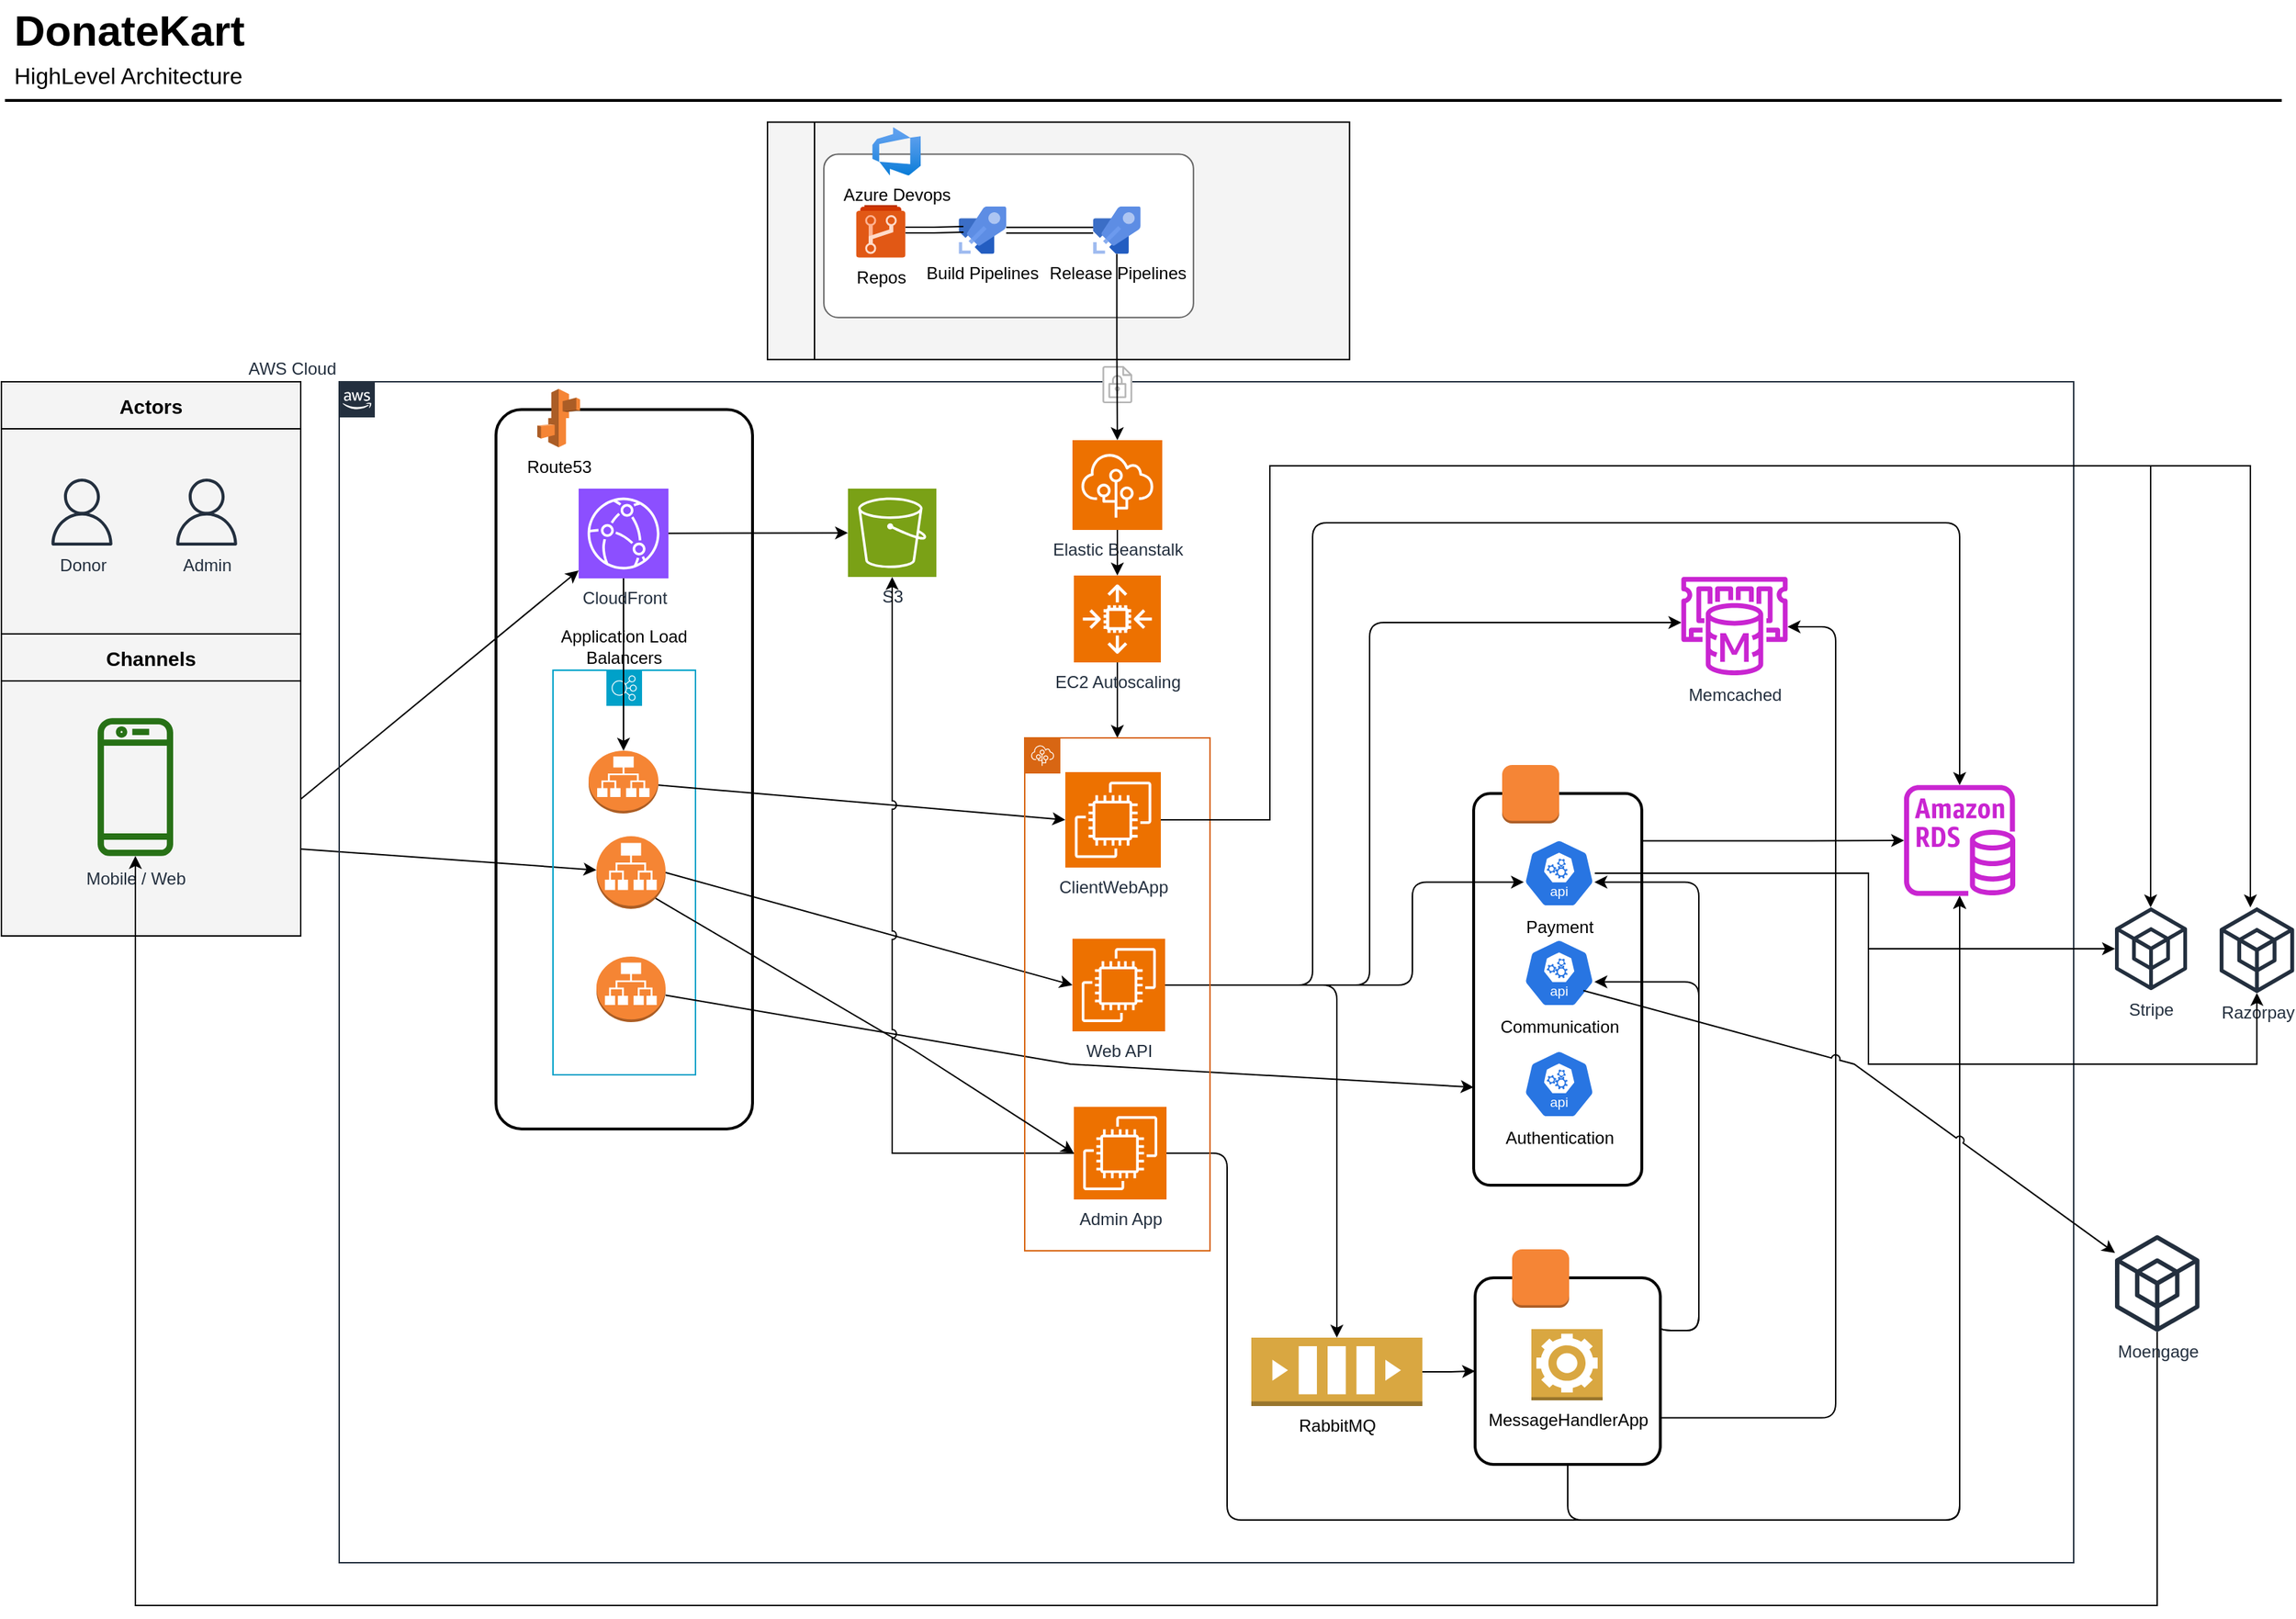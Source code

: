 <mxfile version="26.0.16">
  <diagram id="Ht1M8jgEwFfnCIfOTk4-" name="Page-1">
    <mxGraphModel dx="2954" dy="1098" grid="1" gridSize="10" guides="1" tooltips="1" connect="1" arrows="1" fold="1" page="1" pageScale="1" pageWidth="827" pageHeight="1169" math="0" shadow="0">
      <root>
        <mxCell id="0" />
        <mxCell id="1" parent="0" />
        <mxCell id="fp2YjINmD0HIYM60DAj_-10" style="rounded=0;orthogonalLoop=1;jettySize=auto;html=1;" parent="1" target="JclMTh5I75rumQ6ye4YY-29" edge="1">
          <mxGeometry relative="1" as="geometry">
            <mxPoint x="240" y="619" as="sourcePoint" />
          </mxGeometry>
        </mxCell>
        <mxCell id="fp2YjINmD0HIYM60DAj_-9" style="rounded=0;orthogonalLoop=1;jettySize=auto;html=1;" parent="1" target="JclMTh5I75rumQ6ye4YY-11" edge="1">
          <mxGeometry relative="1" as="geometry">
            <mxPoint x="240" y="584" as="sourcePoint" />
          </mxGeometry>
        </mxCell>
        <mxCell id="jZVaUwOg5UY3L9NAnvdq-71" value="AWS Cloud" style="points=[[0,0],[0.25,0],[0.5,0],[0.75,0],[1,0],[1,0.25],[1,0.5],[1,0.75],[1,1],[0.75,1],[0.5,1],[0.25,1],[0,1],[0,0.75],[0,0.5],[0,0.25]];outlineConnect=0;gradientColor=none;html=1;whiteSpace=wrap;fontSize=12;fontStyle=0;shape=mxgraph.aws4.group;grIcon=mxgraph.aws4.group_aws_cloud_alt;strokeColor=#232F3E;fillColor=none;verticalAlign=bottom;align=right;spacingLeft=30;fontColor=#232F3E;dashed=0;labelBackgroundColor=none;container=1;pointerEvents=0;collapsible=0;recursiveResize=0;labelPosition=left;verticalLabelPosition=top;" parent="1" vertex="1">
          <mxGeometry x="267" y="291" width="1217" height="829" as="geometry" />
        </mxCell>
        <mxCell id="JclMTh5I75rumQ6ye4YY-43" value="" style="rounded=1;arcSize=10;dashed=0;fillColor=none;gradientColor=none;strokeWidth=2;labelPosition=left;verticalLabelPosition=top;align=right;verticalAlign=bottom;" parent="jZVaUwOg5UY3L9NAnvdq-71" vertex="1">
          <mxGeometry x="110" y="19.5" width="180" height="505" as="geometry" />
        </mxCell>
        <mxCell id="fp2YjINmD0HIYM60DAj_-79" value="&lt;span style=&quot;color: rgb(0, 0, 0); text-wrap-mode: nowrap;&quot;&gt;Application Load Balancers&lt;/span&gt;" style="sketch=0;outlineConnect=0;gradientColor=none;html=1;whiteSpace=wrap;fontSize=12;fontStyle=0;shape=mxgraph.aws4.groupCenter;grIcon=mxgraph.aws4.group_elastic_load_balancing;grStroke=1;strokeColor=#00A1C9;fillColor=none;verticalAlign=bottom;align=center;fontColor=#00A1C9;dashed=0;spacingTop=25;labelPosition=center;verticalLabelPosition=top;" parent="jZVaUwOg5UY3L9NAnvdq-71" vertex="1">
          <mxGeometry x="150" y="202.5" width="100" height="284" as="geometry" />
        </mxCell>
        <mxCell id="JclMTh5I75rumQ6ye4YY-44" value="Route53" style="dashed=0;html=1;shape=mxgraph.aws3.elastic_beanstalk;fillColor=#F58536;gradientColor=none;dashed=0;verticalAlign=top;labelPosition=center;verticalLabelPosition=bottom;align=center;" parent="jZVaUwOg5UY3L9NAnvdq-71" vertex="1">
          <mxGeometry x="139" y="5" width="30" height="41" as="geometry" />
        </mxCell>
        <mxCell id="JclMTh5I75rumQ6ye4YY-3" value="Elastic Beanstalk" style="sketch=0;points=[[0,0,0],[0.25,0,0],[0.5,0,0],[0.75,0,0],[1,0,0],[0,1,0],[0.25,1,0],[0.5,1,0],[0.75,1,0],[1,1,0],[0,0.25,0],[0,0.5,0],[0,0.75,0],[1,0.25,0],[1,0.5,0],[1,0.75,0]];outlineConnect=0;fontColor=#232F3E;fillColor=#ED7100;strokeColor=#ffffff;dashed=0;verticalLabelPosition=bottom;verticalAlign=top;align=center;html=1;fontSize=12;fontStyle=0;aspect=fixed;shape=mxgraph.aws4.resourceIcon;resIcon=mxgraph.aws4.elastic_beanstalk;" parent="jZVaUwOg5UY3L9NAnvdq-71" vertex="1">
          <mxGeometry x="514.5" y="41" width="63" height="63" as="geometry" />
        </mxCell>
        <mxCell id="JclMTh5I75rumQ6ye4YY-7" value="ClientWebApp" style="sketch=0;points=[[0,0,0],[0.25,0,0],[0.5,0,0],[0.75,0,0],[1,0,0],[0,1,0],[0.25,1,0],[0.5,1,0],[0.75,1,0],[1,1,0],[0,0.25,0],[0,0.5,0],[0,0.75,0],[1,0.25,0],[1,0.5,0],[1,0.75,0]];outlineConnect=0;fontColor=#232F3E;fillColor=#ED7100;strokeColor=#ffffff;dashed=0;verticalLabelPosition=bottom;verticalAlign=top;align=center;html=1;fontSize=12;fontStyle=0;aspect=fixed;shape=mxgraph.aws4.resourceIcon;resIcon=mxgraph.aws4.ec2;" parent="jZVaUwOg5UY3L9NAnvdq-71" vertex="1">
          <mxGeometry x="509.5" y="274" width="67" height="67" as="geometry" />
        </mxCell>
        <mxCell id="JclMTh5I75rumQ6ye4YY-10" value="" style="sketch=0;outlineConnect=0;fontColor=#232F3E;gradientColor=none;fillColor=#C925D1;strokeColor=none;dashed=0;verticalLabelPosition=bottom;verticalAlign=top;align=center;html=1;fontSize=12;fontStyle=0;aspect=fixed;pointerEvents=1;shape=mxgraph.aws4.rds_instance;" parent="jZVaUwOg5UY3L9NAnvdq-71" vertex="1">
          <mxGeometry x="1098" y="283" width="78" height="78" as="geometry" />
        </mxCell>
        <mxCell id="fp2YjINmD0HIYM60DAj_-8" style="edgeStyle=orthogonalEdgeStyle;rounded=0;orthogonalLoop=1;jettySize=auto;html=1;" parent="jZVaUwOg5UY3L9NAnvdq-71" source="JclMTh5I75rumQ6ye4YY-11" target="JclMTh5I75rumQ6ye4YY-16" edge="1">
          <mxGeometry relative="1" as="geometry" />
        </mxCell>
        <mxCell id="fp2YjINmD0HIYM60DAj_-20" style="edgeStyle=none;rounded=0;orthogonalLoop=1;jettySize=auto;html=1;" parent="jZVaUwOg5UY3L9NAnvdq-71" source="JclMTh5I75rumQ6ye4YY-11" target="fp2YjINmD0HIYM60DAj_-19" edge="1">
          <mxGeometry relative="1" as="geometry" />
        </mxCell>
        <mxCell id="JclMTh5I75rumQ6ye4YY-11" value="CloudFront" style="sketch=0;points=[[0,0,0],[0.25,0,0],[0.5,0,0],[0.75,0,0],[1,0,0],[0,1,0],[0.25,1,0],[0.5,1,0],[0.75,1,0],[1,1,0],[0,0.25,0],[0,0.5,0],[0,0.75,0],[1,0.25,0],[1,0.5,0],[1,0.75,0]];outlineConnect=0;fontColor=#232F3E;fillColor=#8C4FFF;strokeColor=#ffffff;dashed=0;verticalLabelPosition=bottom;verticalAlign=top;align=center;html=1;fontSize=12;fontStyle=0;aspect=fixed;shape=mxgraph.aws4.resourceIcon;resIcon=mxgraph.aws4.cloudfront;" parent="jZVaUwOg5UY3L9NAnvdq-71" vertex="1">
          <mxGeometry x="168" y="75" width="63" height="63" as="geometry" />
        </mxCell>
        <mxCell id="fp2YjINmD0HIYM60DAj_-65" style="edgeStyle=orthogonalEdgeStyle;rounded=0;orthogonalLoop=1;jettySize=auto;html=1;entryX=0;entryY=0.5;entryDx=0;entryDy=0;" parent="jZVaUwOg5UY3L9NAnvdq-71" source="JclMTh5I75rumQ6ye4YY-14" target="JclMTh5I75rumQ6ye4YY-52" edge="1">
          <mxGeometry relative="1" as="geometry" />
        </mxCell>
        <mxCell id="JclMTh5I75rumQ6ye4YY-14" value="RabbitMQ" style="outlineConnect=0;dashed=0;verticalLabelPosition=bottom;verticalAlign=top;align=center;html=1;shape=mxgraph.aws3.queue;fillColor=#D9A741;gradientColor=none;rotation=0;" parent="jZVaUwOg5UY3L9NAnvdq-71" vertex="1">
          <mxGeometry x="640" y="671" width="120" height="48" as="geometry" />
        </mxCell>
        <mxCell id="JclMTh5I75rumQ6ye4YY-16" value="" style="outlineConnect=0;dashed=0;verticalLabelPosition=bottom;verticalAlign=top;align=center;html=1;shape=mxgraph.aws3.application_load_balancer;fillColor=#F58534;gradientColor=none;" parent="jZVaUwOg5UY3L9NAnvdq-71" vertex="1">
          <mxGeometry x="175" y="259" width="49" height="44" as="geometry" />
        </mxCell>
        <mxCell id="fp2YjINmD0HIYM60DAj_-42" style="edgeStyle=orthogonalEdgeStyle;rounded=0;orthogonalLoop=1;jettySize=auto;html=1;entryX=0.5;entryY=0;entryDx=0;entryDy=0;" parent="jZVaUwOg5UY3L9NAnvdq-71" source="JclMTh5I75rumQ6ye4YY-6" target="fp2YjINmD0HIYM60DAj_-41" edge="1">
          <mxGeometry relative="1" as="geometry" />
        </mxCell>
        <mxCell id="JclMTh5I75rumQ6ye4YY-6" value="EC2 Autoscaling" style="sketch=0;points=[[0,0,0],[0.25,0,0],[0.5,0,0],[0.75,0,0],[1,0,0],[0,1,0],[0.25,1,0],[0.5,1,0],[0.75,1,0],[1,1,0],[0,0.25,0],[0,0.5,0],[0,0.75,0],[1,0.25,0],[1,0.5,0],[1,0.75,0]];outlineConnect=0;fontColor=#232F3E;fillColor=#ED7100;strokeColor=#ffffff;dashed=0;verticalLabelPosition=bottom;verticalAlign=top;align=center;html=1;fontSize=12;fontStyle=0;aspect=fixed;shape=mxgraph.aws4.resourceIcon;resIcon=mxgraph.aws4.auto_scaling2;" parent="jZVaUwOg5UY3L9NAnvdq-71" vertex="1">
          <mxGeometry x="515.5" y="136" width="61" height="61" as="geometry" />
        </mxCell>
        <mxCell id="fp2YjINmD0HIYM60DAj_-45" style="edgeStyle=orthogonalEdgeStyle;rounded=1;orthogonalLoop=1;jettySize=auto;html=1;curved=0;" parent="jZVaUwOg5UY3L9NAnvdq-71" source="JclMTh5I75rumQ6ye4YY-18" target="JclMTh5I75rumQ6ye4YY-10" edge="1">
          <mxGeometry relative="1" as="geometry">
            <Array as="points">
              <mxPoint x="683" y="424" />
              <mxPoint x="683" y="99" />
              <mxPoint x="1137" y="99" />
            </Array>
          </mxGeometry>
        </mxCell>
        <mxCell id="fp2YjINmD0HIYM60DAj_-63" style="edgeStyle=orthogonalEdgeStyle;rounded=1;orthogonalLoop=1;jettySize=auto;html=1;curved=0;" parent="jZVaUwOg5UY3L9NAnvdq-71" source="JclMTh5I75rumQ6ye4YY-18" target="JclMTh5I75rumQ6ye4YY-49" edge="1">
          <mxGeometry relative="1" as="geometry">
            <Array as="points">
              <mxPoint x="723" y="424" />
              <mxPoint x="723" y="169" />
            </Array>
          </mxGeometry>
        </mxCell>
        <mxCell id="fp2YjINmD0HIYM60DAj_-64" style="edgeStyle=orthogonalEdgeStyle;rounded=1;orthogonalLoop=1;jettySize=auto;html=1;strokeColor=default;curved=0;" parent="jZVaUwOg5UY3L9NAnvdq-71" source="JclMTh5I75rumQ6ye4YY-18" target="JclMTh5I75rumQ6ye4YY-14" edge="1">
          <mxGeometry relative="1" as="geometry" />
        </mxCell>
        <mxCell id="JclMTh5I75rumQ6ye4YY-18" value="Web API" style="sketch=0;points=[[0,0,0],[0.25,0,0],[0.5,0,0],[0.75,0,0],[1,0,0],[0,1,0],[0.25,1,0],[0.5,1,0],[0.75,1,0],[1,1,0],[0,0.25,0],[0,0.5,0],[0,0.75,0],[1,0.25,0],[1,0.5,0],[1,0.75,0]];outlineConnect=0;fontColor=#232F3E;fillColor=#ED7100;strokeColor=#ffffff;dashed=0;verticalLabelPosition=bottom;verticalAlign=top;align=center;html=1;fontSize=12;fontStyle=0;aspect=fixed;shape=mxgraph.aws4.resourceIcon;resIcon=mxgraph.aws4.ec2;" parent="jZVaUwOg5UY3L9NAnvdq-71" vertex="1">
          <mxGeometry x="514.5" y="391" width="65" height="65" as="geometry" />
        </mxCell>
        <mxCell id="JclMTh5I75rumQ6ye4YY-26" style="rounded=0;orthogonalLoop=1;jettySize=auto;html=1;entryX=0;entryY=0.5;entryDx=0;entryDy=0;entryPerimeter=0;" parent="jZVaUwOg5UY3L9NAnvdq-71" source="JclMTh5I75rumQ6ye4YY-16" target="JclMTh5I75rumQ6ye4YY-7" edge="1">
          <mxGeometry relative="1" as="geometry" />
        </mxCell>
        <mxCell id="JclMTh5I75rumQ6ye4YY-27" style="rounded=0;orthogonalLoop=1;jettySize=auto;html=1;entryX=0;entryY=0.5;entryDx=0;entryDy=0;entryPerimeter=0;exitX=1;exitY=0.5;exitDx=0;exitDy=0;exitPerimeter=0;" parent="jZVaUwOg5UY3L9NAnvdq-71" source="JclMTh5I75rumQ6ye4YY-29" target="JclMTh5I75rumQ6ye4YY-18" edge="1">
          <mxGeometry relative="1" as="geometry" />
        </mxCell>
        <mxCell id="JclMTh5I75rumQ6ye4YY-29" value="" style="outlineConnect=0;dashed=0;verticalLabelPosition=bottom;verticalAlign=top;align=center;html=1;shape=mxgraph.aws3.application_load_balancer;fillColor=#F58534;gradientColor=none;" parent="jZVaUwOg5UY3L9NAnvdq-71" vertex="1">
          <mxGeometry x="180.5" y="319" width="48.5" height="51" as="geometry" />
        </mxCell>
        <mxCell id="JclMTh5I75rumQ6ye4YY-30" value="" style="outlineConnect=0;dashed=0;verticalLabelPosition=bottom;verticalAlign=top;align=center;html=1;shape=mxgraph.aws3.application_load_balancer;fillColor=#F58534;gradientColor=none;" parent="jZVaUwOg5UY3L9NAnvdq-71" vertex="1">
          <mxGeometry x="180.5" y="403.5" width="48.5" height="46" as="geometry" />
        </mxCell>
        <mxCell id="JclMTh5I75rumQ6ye4YY-49" value="Memcached" style="sketch=0;outlineConnect=0;fontColor=#232F3E;gradientColor=none;fillColor=#C925D1;strokeColor=none;dashed=0;verticalLabelPosition=bottom;verticalAlign=top;align=center;html=1;fontSize=12;fontStyle=0;aspect=fixed;pointerEvents=1;shape=mxgraph.aws4.elasticache_for_memcached;" parent="jZVaUwOg5UY3L9NAnvdq-71" vertex="1">
          <mxGeometry x="940" y="137" width="78" height="69" as="geometry" />
        </mxCell>
        <mxCell id="jZVaUwOg5UY3L9NAnvdq-182" value="" style="group" parent="jZVaUwOg5UY3L9NAnvdq-71" vertex="1" connectable="0">
          <mxGeometry x="535.5" y="-11" width="21" height="26" as="geometry" />
        </mxCell>
        <mxCell id="jZVaUwOg5UY3L9NAnvdq-183" value="" style="rounded=0;whiteSpace=wrap;html=1;labelBackgroundColor=#ffffff;fontSize=14;align=center;strokeColor=none;" parent="jZVaUwOg5UY3L9NAnvdq-182" vertex="1">
          <mxGeometry width="21" height="26" as="geometry" />
        </mxCell>
        <mxCell id="jZVaUwOg5UY3L9NAnvdq-184" value="" style="outlineConnect=0;fontColor=#232F3E;gradientColor=none;fillColor=#B3B3B3;strokeColor=none;dashed=0;verticalLabelPosition=bottom;verticalAlign=top;align=center;html=1;fontSize=12;fontStyle=0;aspect=fixed;pointerEvents=1;shape=mxgraph.aws4.encrypted_data;labelBackgroundColor=#ffffff;" parent="jZVaUwOg5UY3L9NAnvdq-182" vertex="1">
          <mxGeometry width="21" height="26" as="geometry" />
        </mxCell>
        <mxCell id="fp2YjINmD0HIYM60DAj_-19" value="S3" style="sketch=0;points=[[0,0,0],[0.25,0,0],[0.5,0,0],[0.75,0,0],[1,0,0],[0,1,0],[0.25,1,0],[0.5,1,0],[0.75,1,0],[1,1,0],[0,0.25,0],[0,0.5,0],[0,0.75,0],[1,0.25,0],[1,0.5,0],[1,0.75,0]];outlineConnect=0;fontColor=#232F3E;fillColor=#7AA116;strokeColor=#ffffff;dashed=0;verticalLabelPosition=bottom;verticalAlign=top;align=center;html=1;fontSize=12;fontStyle=0;aspect=fixed;shape=mxgraph.aws4.resourceIcon;resIcon=mxgraph.aws4.s3;" parent="jZVaUwOg5UY3L9NAnvdq-71" vertex="1">
          <mxGeometry x="357" y="75" width="62" height="62" as="geometry" />
        </mxCell>
        <mxCell id="fp2YjINmD0HIYM60DAj_-23" value="" style="group" parent="jZVaUwOg5UY3L9NAnvdq-71" vertex="1" connectable="0">
          <mxGeometry x="796" y="253" width="118" height="295" as="geometry" />
        </mxCell>
        <mxCell id="JclMTh5I75rumQ6ye4YY-34" value="" style="rounded=1;arcSize=10;dashed=0;fillColor=none;gradientColor=none;strokeWidth=2;" parent="fp2YjINmD0HIYM60DAj_-23" vertex="1">
          <mxGeometry y="36" width="118" height="275" as="geometry" />
        </mxCell>
        <mxCell id="JclMTh5I75rumQ6ye4YY-35" value="" style="dashed=0;html=1;shape=mxgraph.aws3.instance;fillColor=#F58536;gradientColor=none;dashed=0;" parent="fp2YjINmD0HIYM60DAj_-23" vertex="1">
          <mxGeometry x="20" y="16" width="40" height="41" as="geometry" />
        </mxCell>
        <mxCell id="JclMTh5I75rumQ6ye4YY-38" value="Payment" style="aspect=fixed;sketch=0;html=1;dashed=0;whitespace=wrap;verticalLabelPosition=bottom;verticalAlign=top;fillColor=#2875E2;strokeColor=#ffffff;points=[[0.005,0.63,0],[0.1,0.2,0],[0.9,0.2,0],[0.5,0,0],[0.995,0.63,0],[0.72,0.99,0],[0.5,1,0],[0.28,0.99,0]];shape=mxgraph.kubernetes.icon2;kubernetesLabel=1;prIcon=api" parent="fp2YjINmD0HIYM60DAj_-23" vertex="1">
          <mxGeometry x="35" y="68" width="50" height="48" as="geometry" />
        </mxCell>
        <mxCell id="JclMTh5I75rumQ6ye4YY-40" value="Authentication" style="aspect=fixed;sketch=0;html=1;dashed=0;whitespace=wrap;verticalLabelPosition=bottom;verticalAlign=top;fillColor=#2875E2;strokeColor=#ffffff;points=[[0.005,0.63,0],[0.1,0.2,0],[0.9,0.2,0],[0.5,0,0],[0.995,0.63,0],[0.72,0.99,0],[0.5,1,0],[0.28,0.99,0]];shape=mxgraph.kubernetes.icon2;kubernetesLabel=1;prIcon=api" parent="fp2YjINmD0HIYM60DAj_-23" vertex="1">
          <mxGeometry x="35" y="216" width="50" height="48" as="geometry" />
        </mxCell>
        <mxCell id="JclMTh5I75rumQ6ye4YY-39" value="Communication" style="aspect=fixed;sketch=0;html=1;dashed=0;whitespace=wrap;verticalLabelPosition=bottom;verticalAlign=top;fillColor=#2875E2;strokeColor=#ffffff;points=[[0.005,0.63,0],[0.1,0.2,0],[0.9,0.2,0],[0.5,0,0],[0.995,0.63,0],[0.72,0.99,0],[0.5,1,0],[0.28,0.99,0]];shape=mxgraph.kubernetes.icon2;kubernetesLabel=1;prIcon=api" parent="fp2YjINmD0HIYM60DAj_-23" vertex="1">
          <mxGeometry x="35" y="138" width="50" height="48" as="geometry" />
        </mxCell>
        <mxCell id="fp2YjINmD0HIYM60DAj_-43" style="edgeStyle=orthogonalEdgeStyle;rounded=1;orthogonalLoop=1;jettySize=auto;html=1;exitX=1;exitY=0.75;exitDx=0;exitDy=0;curved=0;" parent="jZVaUwOg5UY3L9NAnvdq-71" source="JclMTh5I75rumQ6ye4YY-52" target="JclMTh5I75rumQ6ye4YY-49" edge="1">
          <mxGeometry relative="1" as="geometry">
            <Array as="points">
              <mxPoint x="1050" y="727" />
              <mxPoint x="1050" y="172" />
            </Array>
          </mxGeometry>
        </mxCell>
        <mxCell id="fp2YjINmD0HIYM60DAj_-56" style="edgeStyle=orthogonalEdgeStyle;rounded=1;orthogonalLoop=1;jettySize=auto;html=1;curved=0;" parent="jZVaUwOg5UY3L9NAnvdq-71" source="JclMTh5I75rumQ6ye4YY-52" target="JclMTh5I75rumQ6ye4YY-10" edge="1">
          <mxGeometry relative="1" as="geometry">
            <Array as="points">
              <mxPoint x="862" y="799" />
              <mxPoint x="1137" y="799" />
            </Array>
          </mxGeometry>
        </mxCell>
        <mxCell id="JclMTh5I75rumQ6ye4YY-52" value="" style="rounded=1;arcSize=10;dashed=0;fillColor=none;gradientColor=none;strokeWidth=2;" parent="jZVaUwOg5UY3L9NAnvdq-71" vertex="1">
          <mxGeometry x="797" y="629" width="130" height="131" as="geometry" />
        </mxCell>
        <mxCell id="JclMTh5I75rumQ6ye4YY-53" value="" style="dashed=0;html=1;shape=mxgraph.aws3.instance;fillColor=#F58536;gradientColor=none;dashed=0;" parent="jZVaUwOg5UY3L9NAnvdq-71" vertex="1">
          <mxGeometry x="823" y="609" width="40" height="41" as="geometry" />
        </mxCell>
        <mxCell id="fp2YjINmD0HIYM60DAj_-3" value="MessageHandlerApp" style="outlineConnect=0;dashed=0;verticalLabelPosition=bottom;verticalAlign=top;align=center;html=1;shape=mxgraph.aws3.worker;fillColor=#D9A741;gradientColor=none;" parent="jZVaUwOg5UY3L9NAnvdq-71" vertex="1">
          <mxGeometry x="836.5" y="665" width="50" height="50" as="geometry" />
        </mxCell>
        <mxCell id="fp2YjINmD0HIYM60DAj_-28" style="rounded=0;orthogonalLoop=1;jettySize=auto;html=1;entryX=0;entryY=0.75;entryDx=0;entryDy=0;" parent="jZVaUwOg5UY3L9NAnvdq-71" source="JclMTh5I75rumQ6ye4YY-30" target="JclMTh5I75rumQ6ye4YY-34" edge="1">
          <mxGeometry relative="1" as="geometry">
            <Array as="points">
              <mxPoint x="513" y="479" />
            </Array>
          </mxGeometry>
        </mxCell>
        <mxCell id="fp2YjINmD0HIYM60DAj_-31" style="edgeStyle=orthogonalEdgeStyle;rounded=1;orthogonalLoop=1;jettySize=auto;html=1;entryX=0.005;entryY=0.63;entryDx=0;entryDy=0;entryPerimeter=0;curved=0;" parent="jZVaUwOg5UY3L9NAnvdq-71" source="JclMTh5I75rumQ6ye4YY-18" target="JclMTh5I75rumQ6ye4YY-38" edge="1">
          <mxGeometry relative="1" as="geometry">
            <Array as="points">
              <mxPoint x="753" y="424" />
              <mxPoint x="753" y="351" />
            </Array>
          </mxGeometry>
        </mxCell>
        <mxCell id="fp2YjINmD0HIYM60DAj_-33" style="edgeStyle=orthogonalEdgeStyle;rounded=1;orthogonalLoop=1;jettySize=auto;html=1;entryX=0.995;entryY=0.63;entryDx=0;entryDy=0;entryPerimeter=0;exitX=1;exitY=0.25;exitDx=0;exitDy=0;curved=0;" parent="jZVaUwOg5UY3L9NAnvdq-71" source="JclMTh5I75rumQ6ye4YY-52" target="JclMTh5I75rumQ6ye4YY-38" edge="1">
          <mxGeometry relative="1" as="geometry">
            <Array as="points">
              <mxPoint x="954" y="666" />
              <mxPoint x="954" y="351" />
            </Array>
          </mxGeometry>
        </mxCell>
        <mxCell id="fp2YjINmD0HIYM60DAj_-34" style="edgeStyle=orthogonalEdgeStyle;rounded=1;orthogonalLoop=1;jettySize=auto;html=1;entryX=0.995;entryY=0.63;entryDx=0;entryDy=0;entryPerimeter=0;exitX=1;exitY=0.25;exitDx=0;exitDy=0;curved=0;" parent="jZVaUwOg5UY3L9NAnvdq-71" source="JclMTh5I75rumQ6ye4YY-52" target="JclMTh5I75rumQ6ye4YY-39" edge="1">
          <mxGeometry relative="1" as="geometry">
            <Array as="points">
              <mxPoint x="954" y="666" />
              <mxPoint x="954" y="421" />
            </Array>
          </mxGeometry>
        </mxCell>
        <mxCell id="fp2YjINmD0HIYM60DAj_-37" style="edgeStyle=orthogonalEdgeStyle;rounded=0;orthogonalLoop=1;jettySize=auto;html=1;jumpStyle=arc;" parent="jZVaUwOg5UY3L9NAnvdq-71" source="fp2YjINmD0HIYM60DAj_-36" target="fp2YjINmD0HIYM60DAj_-19" edge="1">
          <mxGeometry relative="1" as="geometry" />
        </mxCell>
        <mxCell id="fp2YjINmD0HIYM60DAj_-48" style="edgeStyle=orthogonalEdgeStyle;rounded=1;orthogonalLoop=1;jettySize=auto;html=1;curved=0;jumpStyle=arc;" parent="jZVaUwOg5UY3L9NAnvdq-71" source="fp2YjINmD0HIYM60DAj_-36" target="JclMTh5I75rumQ6ye4YY-10" edge="1">
          <mxGeometry relative="1" as="geometry">
            <Array as="points">
              <mxPoint x="623" y="542" />
              <mxPoint x="623" y="799" />
              <mxPoint x="1137" y="799" />
            </Array>
          </mxGeometry>
        </mxCell>
        <mxCell id="fp2YjINmD0HIYM60DAj_-36" value="Admin App" style="sketch=0;points=[[0,0,0],[0.25,0,0],[0.5,0,0],[0.75,0,0],[1,0,0],[0,1,0],[0.25,1,0],[0.5,1,0],[0.75,1,0],[1,1,0],[0,0.25,0],[0,0.5,0],[0,0.75,0],[1,0.25,0],[1,0.5,0],[1,0.75,0]];outlineConnect=0;fontColor=#232F3E;fillColor=#ED7100;strokeColor=#ffffff;dashed=0;verticalLabelPosition=bottom;verticalAlign=top;align=center;html=1;fontSize=12;fontStyle=0;aspect=fixed;shape=mxgraph.aws4.resourceIcon;resIcon=mxgraph.aws4.ec2;" parent="jZVaUwOg5UY3L9NAnvdq-71" vertex="1">
          <mxGeometry x="515.5" y="509" width="65" height="65" as="geometry" />
        </mxCell>
        <mxCell id="fp2YjINmD0HIYM60DAj_-40" style="edgeStyle=orthogonalEdgeStyle;rounded=0;orthogonalLoop=1;jettySize=auto;html=1;exitX=0.5;exitY=1;exitDx=0;exitDy=0;exitPerimeter=0;entryX=0.5;entryY=0;entryDx=0;entryDy=0;entryPerimeter=0;" parent="jZVaUwOg5UY3L9NAnvdq-71" source="JclMTh5I75rumQ6ye4YY-3" target="JclMTh5I75rumQ6ye4YY-6" edge="1">
          <mxGeometry relative="1" as="geometry" />
        </mxCell>
        <mxCell id="fp2YjINmD0HIYM60DAj_-41" value="" style="points=[[0,0],[0.25,0],[0.5,0],[0.75,0],[1,0],[1,0.25],[1,0.5],[1,0.75],[1,1],[0.75,1],[0.5,1],[0.25,1],[0,1],[0,0.75],[0,0.5],[0,0.25]];outlineConnect=0;gradientColor=none;html=1;whiteSpace=wrap;fontSize=12;fontStyle=0;container=1;pointerEvents=0;collapsible=0;recursiveResize=0;shape=mxgraph.aws4.group;grIcon=mxgraph.aws4.group_elastic_beanstalk;strokeColor=#D86613;fillColor=none;verticalAlign=top;align=left;spacingLeft=30;fontColor=#D86613;dashed=0;" parent="jZVaUwOg5UY3L9NAnvdq-71" vertex="1">
          <mxGeometry x="481" y="250" width="130" height="360" as="geometry" />
        </mxCell>
        <mxCell id="fp2YjINmD0HIYM60DAj_-49" style="rounded=0;orthogonalLoop=1;jettySize=auto;html=1;entryX=0;entryY=0.5;entryDx=0;entryDy=0;entryPerimeter=0;exitX=0.855;exitY=0.855;exitDx=0;exitDy=0;exitPerimeter=0;" parent="jZVaUwOg5UY3L9NAnvdq-71" source="JclMTh5I75rumQ6ye4YY-29" target="fp2YjINmD0HIYM60DAj_-36" edge="1">
          <mxGeometry relative="1" as="geometry">
            <Array as="points">
              <mxPoint x="403" y="469" />
            </Array>
          </mxGeometry>
        </mxCell>
        <mxCell id="fp2YjINmD0HIYM60DAj_-61" style="edgeStyle=orthogonalEdgeStyle;rounded=0;orthogonalLoop=1;jettySize=auto;html=1;exitX=0.992;exitY=0.121;exitDx=0;exitDy=0;exitPerimeter=0;" parent="jZVaUwOg5UY3L9NAnvdq-71" source="JclMTh5I75rumQ6ye4YY-34" target="JclMTh5I75rumQ6ye4YY-10" edge="1">
          <mxGeometry relative="1" as="geometry">
            <mxPoint x="920" y="321" as="sourcePoint" />
          </mxGeometry>
        </mxCell>
        <mxCell id="jZVaUwOg5UY3L9NAnvdq-111" value="" style="edgeStyle=elbowEdgeStyle;rounded=0;orthogonalLoop=1;jettySize=auto;html=1;endArrow=open;endFill=0;strokeColor=#545B64;strokeWidth=2;fontSize=14;" parent="1" edge="1">
          <mxGeometry relative="1" as="geometry">
            <mxPoint x="608.857" y="583.036" as="sourcePoint" />
            <mxPoint x="609" y="584" as="targetPoint" />
          </mxGeometry>
        </mxCell>
        <mxCell id="-QjtrjUzRDEMRZ5MF8oH-47" value="DonateKart" style="text;html=1;resizable=0;points=[];autosize=1;align=left;verticalAlign=top;spacingTop=-4;fontSize=30;fontStyle=1;labelBackgroundColor=none;" parent="1" vertex="1">
          <mxGeometry x="36.5" y="23.5" width="180" height="40" as="geometry" />
        </mxCell>
        <mxCell id="-QjtrjUzRDEMRZ5MF8oH-48" value="HighLevel Architecture" style="text;html=1;resizable=0;points=[];autosize=1;align=left;verticalAlign=top;spacingTop=-4;fontSize=16;labelBackgroundColor=none;" parent="1" vertex="1">
          <mxGeometry x="36.5" y="63.5" width="180" height="30" as="geometry" />
        </mxCell>
        <mxCell id="SCVMTBWpLvtzJIhz15lM-1" value="" style="line;strokeWidth=2;html=1;fontSize=14;labelBackgroundColor=none;" parent="1" vertex="1">
          <mxGeometry x="32.5" y="88.5" width="1597.5" height="10" as="geometry" />
        </mxCell>
        <mxCell id="jZVaUwOg5UY3L9NAnvdq-59" value="Actors" style="swimlane;fontSize=14;align=center;swimlaneFillColor=#f4f4f4;fillColor=#f4f4f4;startSize=33;container=1;pointerEvents=0;collapsible=0;recursiveResize=0;" parent="1" vertex="1">
          <mxGeometry x="30" y="291" width="210" height="177" as="geometry" />
        </mxCell>
        <mxCell id="jZVaUwOg5UY3L9NAnvdq-60" value="Donor" style="outlineConnect=0;fontColor=#232F3E;gradientColor=none;fillColor=#232F3E;strokeColor=none;dashed=0;verticalLabelPosition=bottom;verticalAlign=top;align=center;html=1;fontSize=12;fontStyle=0;aspect=fixed;pointerEvents=1;shape=mxgraph.aws4.user;labelBackgroundColor=none;" parent="jZVaUwOg5UY3L9NAnvdq-59" vertex="1">
          <mxGeometry x="33" y="68" width="47" height="47" as="geometry" />
        </mxCell>
        <mxCell id="fp2YjINmD0HIYM60DAj_-38" value="Admin" style="outlineConnect=0;fontColor=#232F3E;gradientColor=none;fillColor=#232F3E;strokeColor=none;dashed=0;verticalLabelPosition=bottom;verticalAlign=top;align=center;html=1;fontSize=12;fontStyle=0;aspect=fixed;pointerEvents=1;shape=mxgraph.aws4.user;labelBackgroundColor=none;" parent="jZVaUwOg5UY3L9NAnvdq-59" vertex="1">
          <mxGeometry x="120.5" y="68" width="47" height="47" as="geometry" />
        </mxCell>
        <mxCell id="jZVaUwOg5UY3L9NAnvdq-62" value="Channels" style="swimlane;fontSize=14;align=center;swimlaneFillColor=#f4f4f4;fillColor=#f4f4f4;startSize=33;container=1;pointerEvents=0;collapsible=0;recursiveResize=0;" parent="1" vertex="1">
          <mxGeometry x="30" y="468" width="210" height="212" as="geometry" />
        </mxCell>
        <mxCell id="jZVaUwOg5UY3L9NAnvdq-65" value="Mobile / Web" style="outlineConnect=0;fontColor=#232F3E;gradientColor=none;strokeColor=none;fillColor=#277116;dashed=0;verticalLabelPosition=bottom;verticalAlign=top;align=center;html=1;fontSize=12;fontStyle=0;shape=mxgraph.aws4.mobile_client;labelBackgroundColor=none;" parent="jZVaUwOg5UY3L9NAnvdq-62" vertex="1">
          <mxGeometry x="67.5" y="57.5" width="53" height="100" as="geometry" />
        </mxCell>
        <mxCell id="jZVaUwOg5UY3L9NAnvdq-93" value="Stripe" style="outlineConnect=0;fontColor=#232F3E;gradientColor=none;fillColor=#232F3E;strokeColor=none;dashed=0;verticalLabelPosition=bottom;verticalAlign=top;align=center;html=1;fontSize=12;fontStyle=0;aspect=fixed;pointerEvents=1;shape=mxgraph.aws4.external_sdk;labelBackgroundColor=none;" parent="1" vertex="1">
          <mxGeometry x="1513" y="660" width="50.56" height="58" as="geometry" />
        </mxCell>
        <mxCell id="jZVaUwOg5UY3L9NAnvdq-94" value="Razorpay" style="outlineConnect=0;fontColor=#232F3E;gradientColor=none;fillColor=#232F3E;strokeColor=none;dashed=0;verticalLabelPosition=bottom;verticalAlign=top;align=center;html=1;fontSize=12;fontStyle=0;aspect=fixed;pointerEvents=1;shape=mxgraph.aws4.external_sdk;labelBackgroundColor=none;" parent="1" vertex="1">
          <mxGeometry x="1586.41" y="660" width="52.31" height="60" as="geometry" />
        </mxCell>
        <mxCell id="JclMTh5I75rumQ6ye4YY-13" value="" style="edgeStyle=elbowEdgeStyle;rounded=0;orthogonalLoop=1;jettySize=auto;html=1;endArrow=open;endFill=0;strokeColor=#545B64;strokeWidth=2;fontSize=14;" parent="1" edge="1">
          <mxGeometry relative="1" as="geometry">
            <mxPoint x="550.0" y="584" as="sourcePoint" />
            <mxPoint x="550.286" y="583.993" as="targetPoint" />
          </mxGeometry>
        </mxCell>
        <mxCell id="JclMTh5I75rumQ6ye4YY-54" value="" style="swimlane;fontSize=14;align=center;swimlaneFillColor=#f4f4f4;fillColor=#f4f4f4;startSize=33;container=1;pointerEvents=0;collapsible=0;recursiveResize=0;rotation=-90;" parent="1" vertex="1">
          <mxGeometry x="688.39" y="-12.14" width="166.64" height="408.39" as="geometry" />
        </mxCell>
        <mxCell id="fp2YjINmD0HIYM60DAj_-71" value="" style="shape=mxgraph.mockup.containers.marginRect;rectMarginTop=10;strokeColor=#666666;strokeWidth=1;dashed=0;rounded=1;arcSize=5;recursiveResize=0;html=1;whiteSpace=wrap;" parent="JclMTh5I75rumQ6ye4YY-54" vertex="1">
          <mxGeometry x="-81.32" y="133.44" width="259.32" height="124.56" as="geometry" />
        </mxCell>
        <mxCell id="JclMTh5I75rumQ6ye4YY-57" value="Release Pipelines" style="image;sketch=0;aspect=fixed;html=1;points=[];align=center;fontSize=12;image=img/lib/mscae/Azure_Pipelines.svg;rotation=0;" parent="JclMTh5I75rumQ6ye4YY-54" vertex="1">
          <mxGeometry x="107.63" y="180.07" width="33.32" height="33.32" as="geometry" />
        </mxCell>
        <mxCell id="fp2YjINmD0HIYM60DAj_-70" value="Repos" style="image;sketch=0;aspect=fixed;html=1;points=[];align=center;fontSize=12;image=img/lib/mscae/Azure_Repos.svg;" parent="JclMTh5I75rumQ6ye4YY-54" vertex="1">
          <mxGeometry x="-58.71" y="177.47" width="34.66" height="38.51" as="geometry" />
        </mxCell>
        <mxCell id="fp2YjINmD0HIYM60DAj_-67" value="Azure Devops" style="image;aspect=fixed;html=1;points=[];align=center;fontSize=12;image=img/lib/azure2/devops/Azure_DevOps.svg;" parent="JclMTh5I75rumQ6ye4YY-54" vertex="1">
          <mxGeometry x="-47.32" y="124.44" width="34" height="34" as="geometry" />
        </mxCell>
        <mxCell id="9ufxYr2BjAIMq-CSdd-i-3" style="edgeStyle=orthogonalEdgeStyle;rounded=0;orthogonalLoop=1;jettySize=auto;html=1;shape=link;" edge="1" parent="JclMTh5I75rumQ6ye4YY-54" source="9ufxYr2BjAIMq-CSdd-i-1" target="JclMTh5I75rumQ6ye4YY-57">
          <mxGeometry relative="1" as="geometry" />
        </mxCell>
        <mxCell id="9ufxYr2BjAIMq-CSdd-i-1" value="Build Pipelines" style="image;sketch=0;aspect=fixed;html=1;points=[];align=center;fontSize=12;image=img/lib/mscae/Azure_Pipelines.svg;rotation=0;" vertex="1" parent="JclMTh5I75rumQ6ye4YY-54">
          <mxGeometry x="13.29" y="180.07" width="33.32" height="33.32" as="geometry" />
        </mxCell>
        <mxCell id="9ufxYr2BjAIMq-CSdd-i-2" style="edgeStyle=orthogonalEdgeStyle;rounded=0;orthogonalLoop=1;jettySize=auto;html=1;entryX=0.1;entryY=0.482;entryDx=0;entryDy=0;entryPerimeter=0;shape=link;" edge="1" parent="JclMTh5I75rumQ6ye4YY-54" source="fp2YjINmD0HIYM60DAj_-70" target="9ufxYr2BjAIMq-CSdd-i-1">
          <mxGeometry relative="1" as="geometry" />
        </mxCell>
        <mxCell id="fp2YjINmD0HIYM60DAj_-78" style="edgeStyle=orthogonalEdgeStyle;rounded=0;orthogonalLoop=1;jettySize=auto;html=1;" parent="1" source="fp2YjINmD0HIYM60DAj_-50" target="jZVaUwOg5UY3L9NAnvdq-65" edge="1">
          <mxGeometry relative="1" as="geometry">
            <Array as="points">
              <mxPoint x="1543" y="1150" />
              <mxPoint x="124" y="1150" />
            </Array>
          </mxGeometry>
        </mxCell>
        <mxCell id="fp2YjINmD0HIYM60DAj_-50" value="Moengage" style="outlineConnect=0;fontColor=#232F3E;gradientColor=none;fillColor=#232F3E;strokeColor=none;dashed=0;verticalLabelPosition=bottom;verticalAlign=top;align=center;html=1;fontSize=12;fontStyle=0;aspect=fixed;pointerEvents=1;shape=mxgraph.aws4.external_sdk;labelBackgroundColor=none;" parent="1" vertex="1">
          <mxGeometry x="1513" y="890" width="59.28" height="68" as="geometry" />
        </mxCell>
        <mxCell id="fp2YjINmD0HIYM60DAj_-53" style="rounded=0;orthogonalLoop=1;jettySize=auto;html=1;exitX=0.84;exitY=0.757;exitDx=0;exitDy=0;exitPerimeter=0;jumpStyle=arc;" parent="1" source="JclMTh5I75rumQ6ye4YY-39" target="fp2YjINmD0HIYM60DAj_-50" edge="1">
          <mxGeometry relative="1" as="geometry">
            <Array as="points">
              <mxPoint x="1330" y="770" />
            </Array>
          </mxGeometry>
        </mxCell>
        <mxCell id="fp2YjINmD0HIYM60DAj_-2" style="edgeStyle=orthogonalEdgeStyle;rounded=0;orthogonalLoop=1;jettySize=auto;html=1;" parent="1" source="JclMTh5I75rumQ6ye4YY-57" target="JclMTh5I75rumQ6ye4YY-3" edge="1">
          <mxGeometry relative="1" as="geometry" />
        </mxCell>
        <mxCell id="fp2YjINmD0HIYM60DAj_-74" style="edgeStyle=orthogonalEdgeStyle;rounded=0;orthogonalLoop=1;jettySize=auto;html=1;" parent="1" source="JclMTh5I75rumQ6ye4YY-38" target="jZVaUwOg5UY3L9NAnvdq-93" edge="1">
          <mxGeometry relative="1" as="geometry">
            <Array as="points">
              <mxPoint x="1340" y="636" />
              <mxPoint x="1340" y="689" />
            </Array>
          </mxGeometry>
        </mxCell>
        <mxCell id="fp2YjINmD0HIYM60DAj_-75" style="edgeStyle=orthogonalEdgeStyle;rounded=0;orthogonalLoop=1;jettySize=auto;html=1;" parent="1" source="JclMTh5I75rumQ6ye4YY-38" target="jZVaUwOg5UY3L9NAnvdq-94" edge="1">
          <mxGeometry relative="1" as="geometry">
            <Array as="points">
              <mxPoint x="1340" y="636" />
              <mxPoint x="1340" y="770" />
            </Array>
          </mxGeometry>
        </mxCell>
        <mxCell id="fp2YjINmD0HIYM60DAj_-76" style="edgeStyle=orthogonalEdgeStyle;rounded=0;orthogonalLoop=1;jettySize=auto;html=1;" parent="1" source="JclMTh5I75rumQ6ye4YY-7" target="jZVaUwOg5UY3L9NAnvdq-93" edge="1">
          <mxGeometry relative="1" as="geometry">
            <Array as="points">
              <mxPoint x="920" y="599" />
              <mxPoint x="920" y="350" />
              <mxPoint x="1538" y="350" />
            </Array>
          </mxGeometry>
        </mxCell>
        <mxCell id="fp2YjINmD0HIYM60DAj_-77" style="edgeStyle=orthogonalEdgeStyle;rounded=0;orthogonalLoop=1;jettySize=auto;html=1;" parent="1" source="JclMTh5I75rumQ6ye4YY-7" target="jZVaUwOg5UY3L9NAnvdq-94" edge="1">
          <mxGeometry relative="1" as="geometry">
            <Array as="points">
              <mxPoint x="920" y="599" />
              <mxPoint x="920" y="350" />
              <mxPoint x="1608" y="350" />
            </Array>
          </mxGeometry>
        </mxCell>
      </root>
    </mxGraphModel>
  </diagram>
</mxfile>
